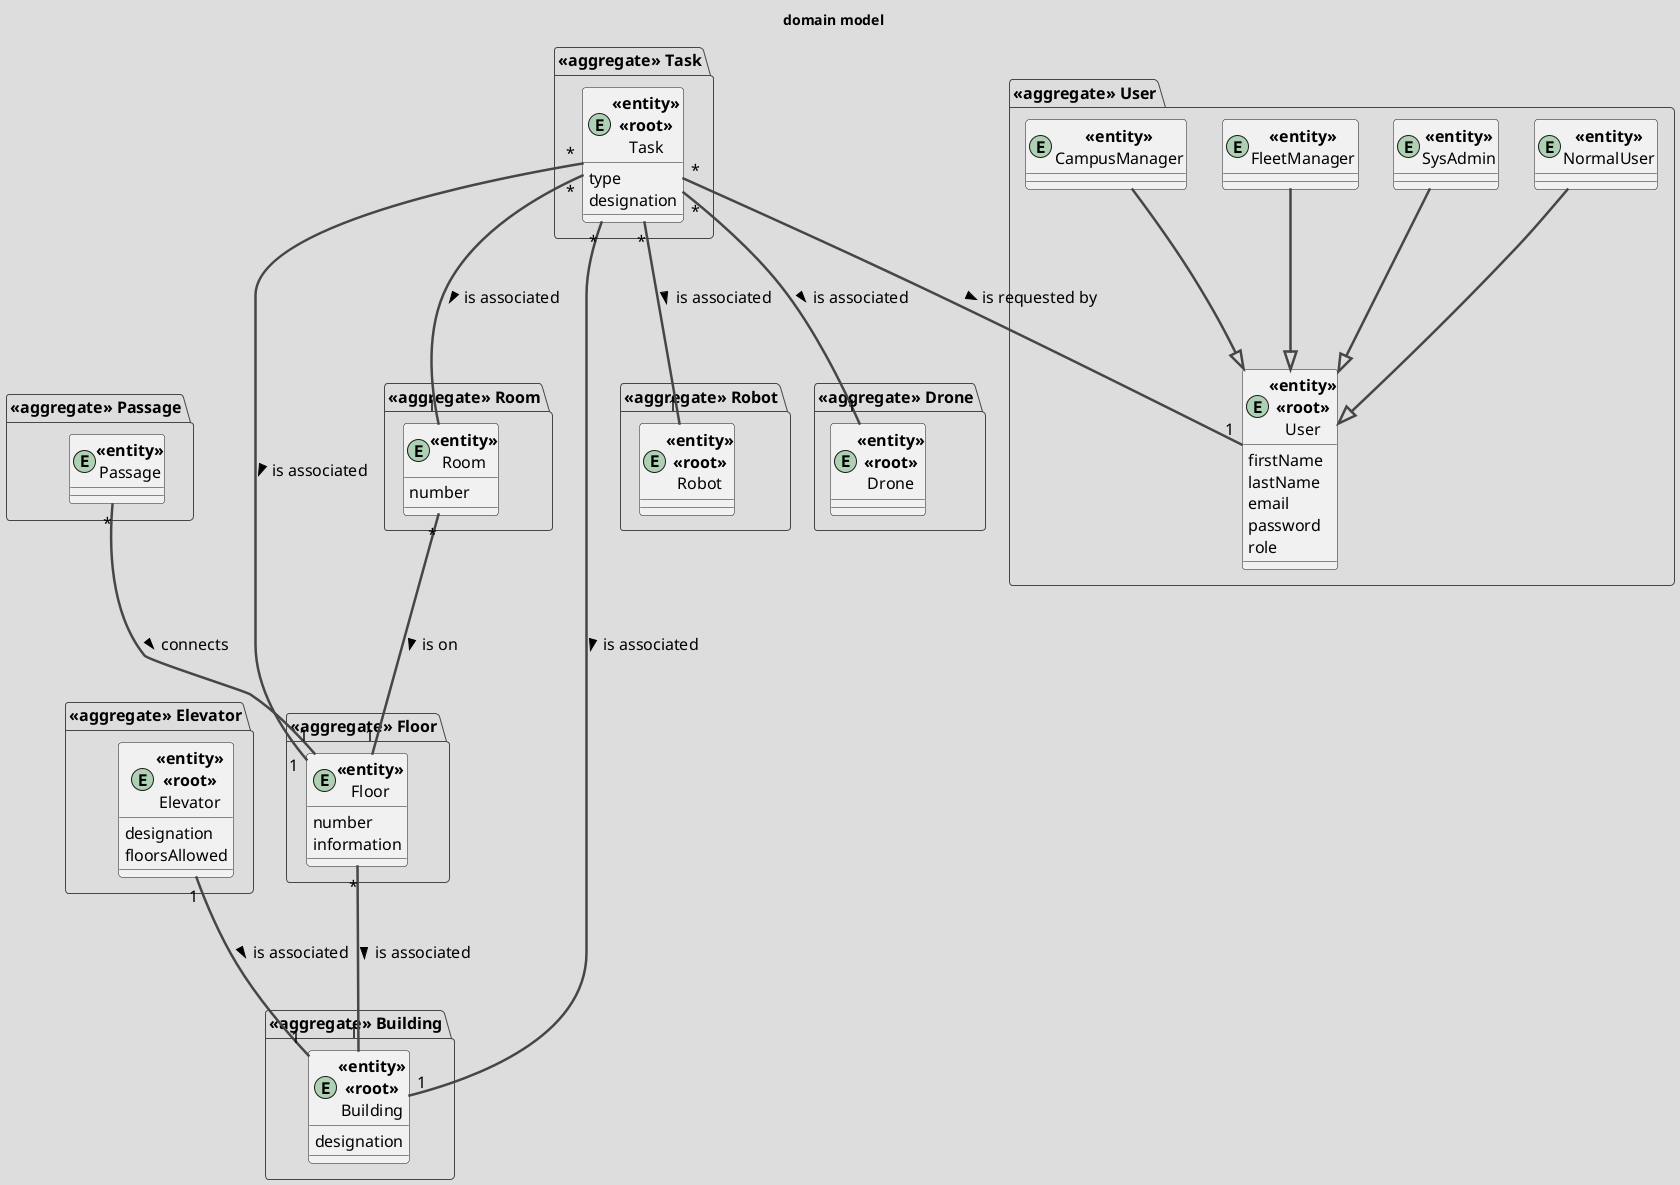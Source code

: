 @startuml domain model
skinparam DefaultFontName Arial
skinparam DefaultFontSize 16
skinparam DefaultFontStyle bold
skinparam ArrowThickness 2.5
!theme toy

title domain model

package "<<aggregate>> Building"{

    entity Building <<entity>><<root>>{
        designation
    }

}

package "<<aggregate>> Elevator"{

    entity Elevator <<entity>><<root>>{
        designation
        floorsAllowed
    }

}

package "<<aggregate>> Floor"{
    entity Floor <<entity>>{
        number
        information
    }
}

package "<<aggregate>> Room"{
    entity Room <<entity>>{
        number
    }
}

package "<<aggregate>> Passage"{
    entity Passage <<entity>>{

    }
}


package "<<aggregate>> User"{

    entity User <<entity>><<root>>{
        firstName
        lastName
        email
        password
        role
    }

    entity NormalUser <<entity>>{

    }
    entity SysAdmin <<entity>>{

    }
    entity FleetManager <<entity>>{

    }
    entity CampusManager <<entity>>{

    }

}

package "<<aggregate>> Robot"{

    entity Robot <<entity>><<root>>{

    }

}

package "<<aggregate>> Drone"{

    entity Drone <<entity>><<root>>{

    }

}

package "<<aggregate>> Task"{

    entity Task <<entity>><<root>>{
        type
        designation
    }

}

' connections
' building
Floor "*" --- "1" Building: is associated >
Elevator "1" --- "1" Building: is associated >

' floor
Room "*" --- "1" Floor: is on >
Passage "*" --- "1" Floor: connects >

' task
Task "*" --- "1" Robot: is associated >
Task "*" --- "1" Drone: is associated >
Task "*" --- "1" Building: is associated >
Task "*" --- "1" Floor: is associated >
Task "*" --- "1" Room: is associated >
Task "*" --- "1" User: is requested by >

'hierarchy
NormalUser ---|> User
SysAdmin ---|> User
FleetManager ---|> User
CampusManager ---|> User


@enduml


